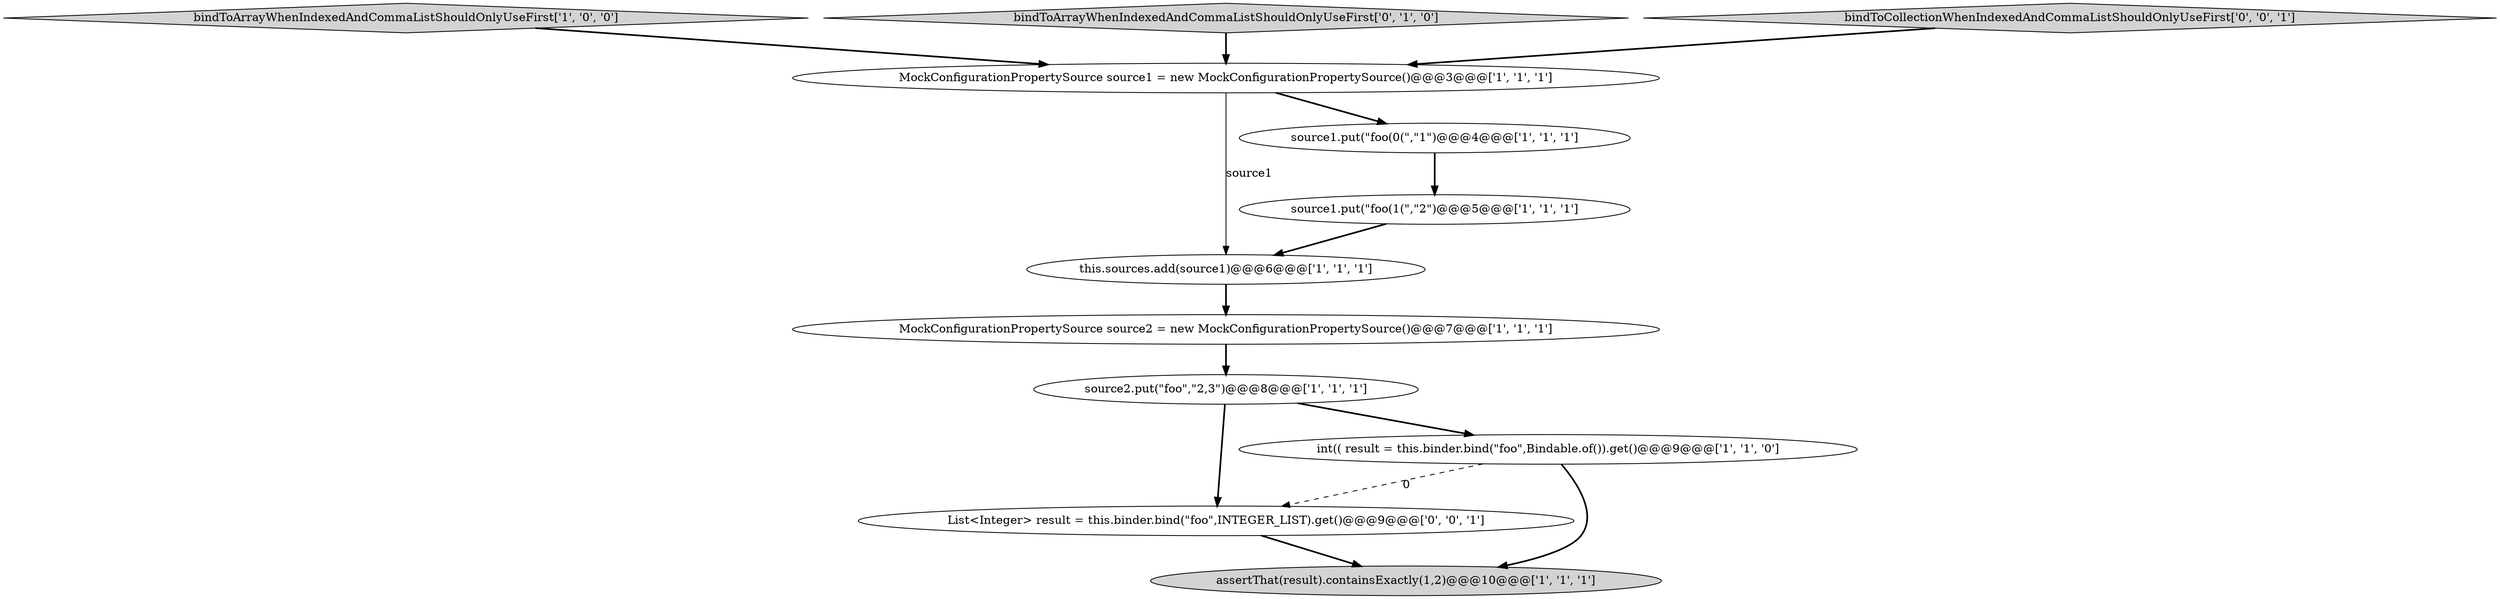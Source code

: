 digraph {
7 [style = filled, label = "source1.put(\"foo(1(\",\"2\")@@@5@@@['1', '1', '1']", fillcolor = white, shape = ellipse image = "AAA0AAABBB1BBB"];
1 [style = filled, label = "bindToArrayWhenIndexedAndCommaListShouldOnlyUseFirst['1', '0', '0']", fillcolor = lightgray, shape = diamond image = "AAA0AAABBB1BBB"];
8 [style = filled, label = "this.sources.add(source1)@@@6@@@['1', '1', '1']", fillcolor = white, shape = ellipse image = "AAA0AAABBB1BBB"];
4 [style = filled, label = "MockConfigurationPropertySource source1 = new MockConfigurationPropertySource()@@@3@@@['1', '1', '1']", fillcolor = white, shape = ellipse image = "AAA0AAABBB1BBB"];
5 [style = filled, label = "MockConfigurationPropertySource source2 = new MockConfigurationPropertySource()@@@7@@@['1', '1', '1']", fillcolor = white, shape = ellipse image = "AAA0AAABBB1BBB"];
3 [style = filled, label = "source1.put(\"foo(0(\",\"1\")@@@4@@@['1', '1', '1']", fillcolor = white, shape = ellipse image = "AAA0AAABBB1BBB"];
10 [style = filled, label = "List<Integer> result = this.binder.bind(\"foo\",INTEGER_LIST).get()@@@9@@@['0', '0', '1']", fillcolor = white, shape = ellipse image = "AAA0AAABBB3BBB"];
2 [style = filled, label = "assertThat(result).containsExactly(1,2)@@@10@@@['1', '1', '1']", fillcolor = lightgray, shape = ellipse image = "AAA0AAABBB1BBB"];
9 [style = filled, label = "bindToArrayWhenIndexedAndCommaListShouldOnlyUseFirst['0', '1', '0']", fillcolor = lightgray, shape = diamond image = "AAA0AAABBB2BBB"];
6 [style = filled, label = "int(( result = this.binder.bind(\"foo\",Bindable.of()).get()@@@9@@@['1', '1', '0']", fillcolor = white, shape = ellipse image = "AAA0AAABBB1BBB"];
0 [style = filled, label = "source2.put(\"foo\",\"2,3\")@@@8@@@['1', '1', '1']", fillcolor = white, shape = ellipse image = "AAA0AAABBB1BBB"];
11 [style = filled, label = "bindToCollectionWhenIndexedAndCommaListShouldOnlyUseFirst['0', '0', '1']", fillcolor = lightgray, shape = diamond image = "AAA0AAABBB3BBB"];
4->3 [style = bold, label=""];
1->4 [style = bold, label=""];
0->10 [style = bold, label=""];
10->2 [style = bold, label=""];
6->10 [style = dashed, label="0"];
4->8 [style = solid, label="source1"];
8->5 [style = bold, label=""];
5->0 [style = bold, label=""];
3->7 [style = bold, label=""];
7->8 [style = bold, label=""];
0->6 [style = bold, label=""];
9->4 [style = bold, label=""];
11->4 [style = bold, label=""];
6->2 [style = bold, label=""];
}
